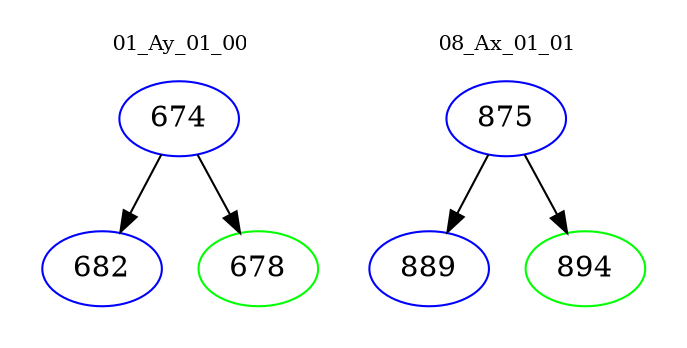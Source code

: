digraph{
subgraph cluster_0 {
color = white
label = "01_Ay_01_00";
fontsize=10;
T0_674 [label="674", color="blue"]
T0_674 -> T0_682 [color="black"]
T0_682 [label="682", color="blue"]
T0_674 -> T0_678 [color="black"]
T0_678 [label="678", color="green"]
}
subgraph cluster_1 {
color = white
label = "08_Ax_01_01";
fontsize=10;
T1_875 [label="875", color="blue"]
T1_875 -> T1_889 [color="black"]
T1_889 [label="889", color="blue"]
T1_875 -> T1_894 [color="black"]
T1_894 [label="894", color="green"]
}
}
